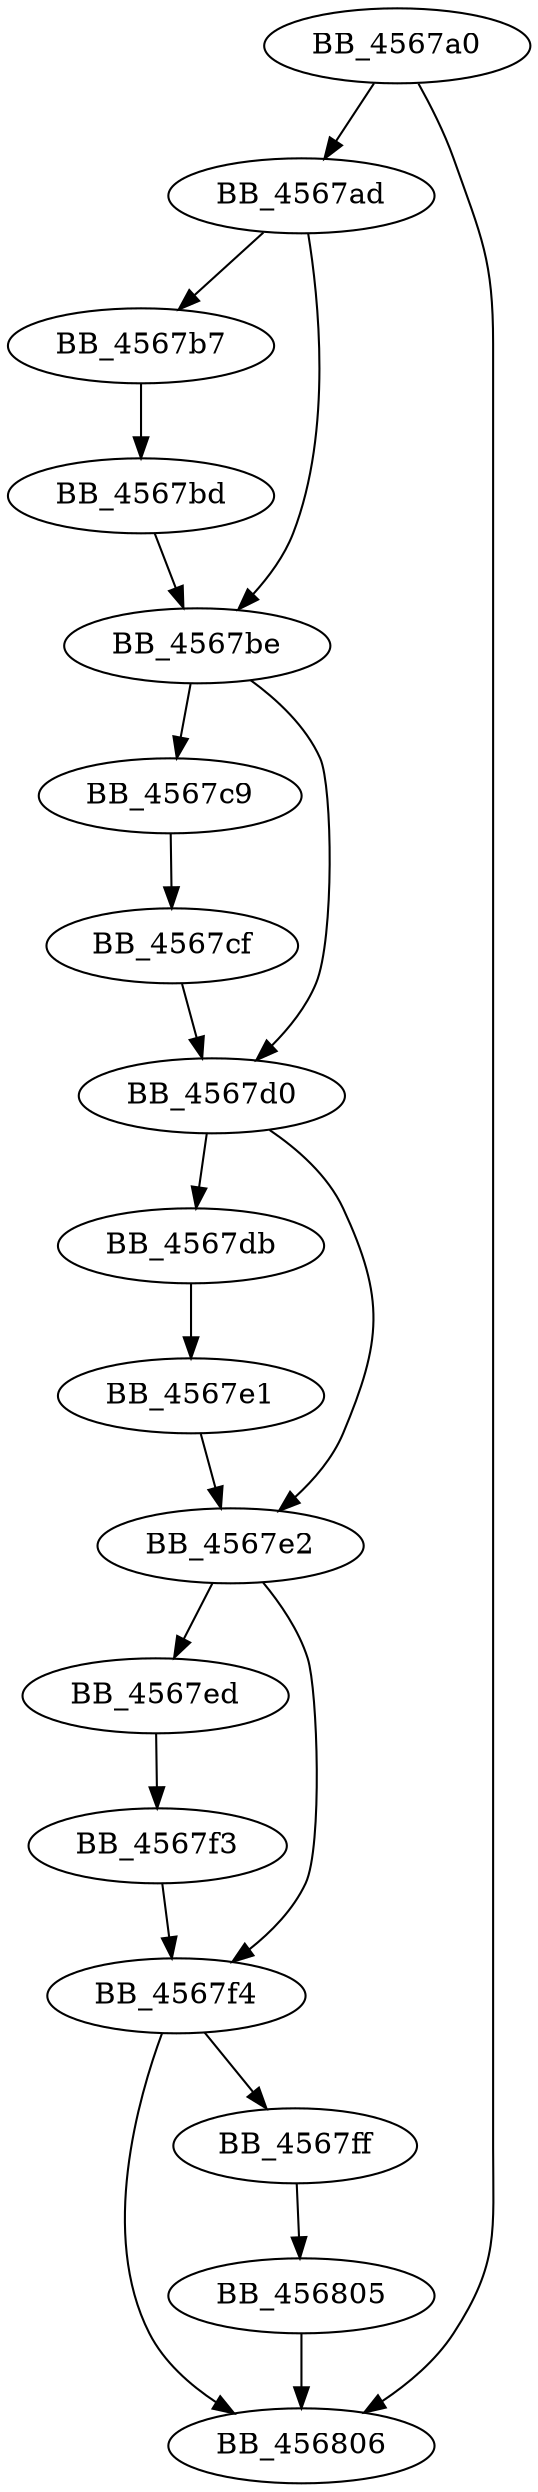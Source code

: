 DiGraph sub_4567A0{
BB_4567a0->BB_4567ad
BB_4567a0->BB_456806
BB_4567ad->BB_4567b7
BB_4567ad->BB_4567be
BB_4567b7->BB_4567bd
BB_4567bd->BB_4567be
BB_4567be->BB_4567c9
BB_4567be->BB_4567d0
BB_4567c9->BB_4567cf
BB_4567cf->BB_4567d0
BB_4567d0->BB_4567db
BB_4567d0->BB_4567e2
BB_4567db->BB_4567e1
BB_4567e1->BB_4567e2
BB_4567e2->BB_4567ed
BB_4567e2->BB_4567f4
BB_4567ed->BB_4567f3
BB_4567f3->BB_4567f4
BB_4567f4->BB_4567ff
BB_4567f4->BB_456806
BB_4567ff->BB_456805
BB_456805->BB_456806
}
